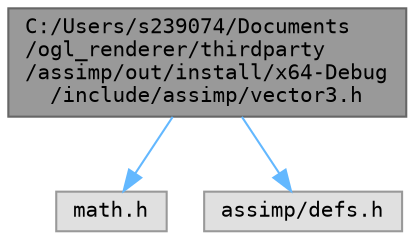 digraph "C:/Users/s239074/Documents/ogl_renderer/thirdparty/assimp/out/install/x64-Debug/include/assimp/vector3.h"
{
 // LATEX_PDF_SIZE
  bgcolor="transparent";
  edge [fontname=Terminal,fontsize=10,labelfontname=Helvetica,labelfontsize=10];
  node [fontname=Terminal,fontsize=10,shape=box,height=0.2,width=0.4];
  Node1 [label="C:/Users/s239074/Documents\l/ogl_renderer/thirdparty\l/assimp/out/install/x64-Debug\l/include/assimp/vector3.h",height=0.2,width=0.4,color="gray40", fillcolor="grey60", style="filled", fontcolor="black",tooltip="3D vector structure, including operators when compiling in C++"];
  Node1 -> Node2 [color="steelblue1",style="solid"];
  Node2 [label="math.h",height=0.2,width=0.4,color="grey60", fillcolor="#E0E0E0", style="filled",tooltip=" "];
  Node1 -> Node3 [color="steelblue1",style="solid"];
  Node3 [label="assimp/defs.h",height=0.2,width=0.4,color="grey60", fillcolor="#E0E0E0", style="filled",tooltip=" "];
}
